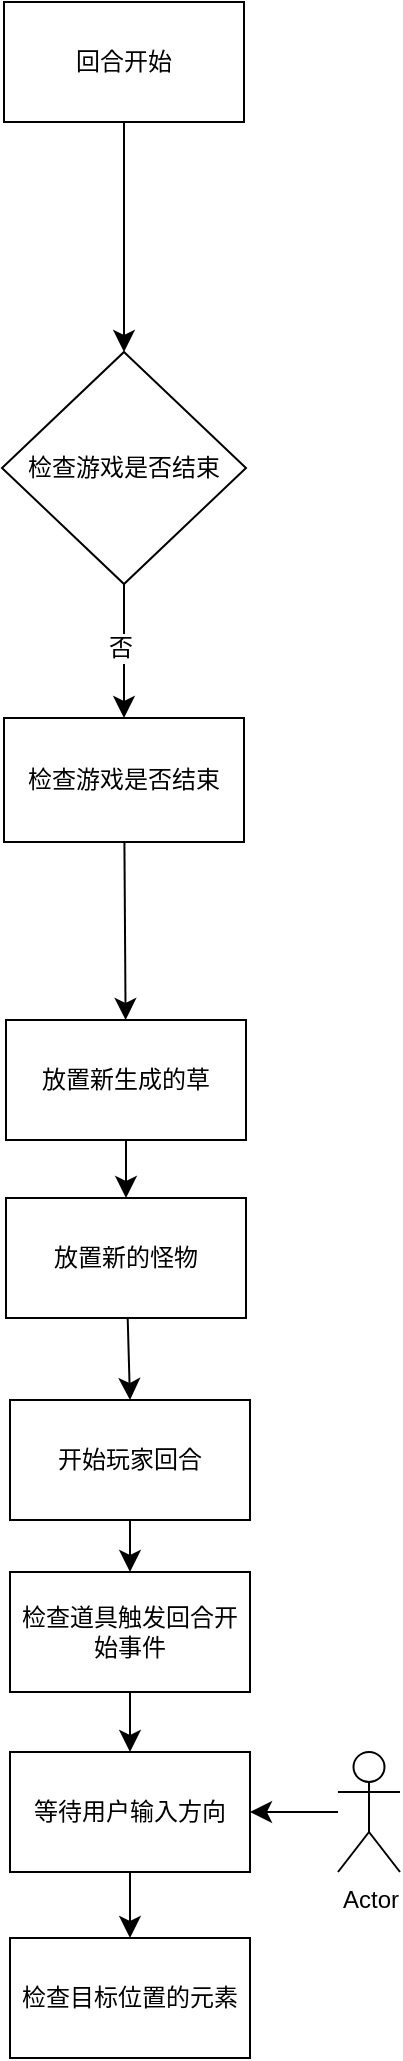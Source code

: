 <mxfile version="26.0.6">
  <diagram name="第 1 页" id="2Br9nc49Jg9WiYpjVA3y">
    <mxGraphModel dx="1434" dy="1188" grid="0" gridSize="10" guides="1" tooltips="1" connect="1" arrows="1" fold="1" page="0" pageScale="1" pageWidth="827" pageHeight="1169" math="0" shadow="0">
      <root>
        <mxCell id="0" />
        <mxCell id="1" parent="0" />
        <mxCell id="PevXTQub8zok8tY5BlQt-7" style="edgeStyle=none;curved=1;rounded=0;orthogonalLoop=1;jettySize=auto;html=1;entryX=0.5;entryY=0;entryDx=0;entryDy=0;fontSize=12;startSize=8;endSize=8;" parent="1" source="PevXTQub8zok8tY5BlQt-1" target="PevXTQub8zok8tY5BlQt-5" edge="1">
          <mxGeometry relative="1" as="geometry" />
        </mxCell>
        <mxCell id="PevXTQub8zok8tY5BlQt-1" value="回合开始" style="whiteSpace=wrap;html=1;" parent="1" vertex="1">
          <mxGeometry x="140" y="-96" width="120" height="60" as="geometry" />
        </mxCell>
        <mxCell id="PevXTQub8zok8tY5BlQt-11" style="edgeStyle=none;curved=1;rounded=0;orthogonalLoop=1;jettySize=auto;html=1;fontSize=12;startSize=8;endSize=8;" parent="1" source="PevXTQub8zok8tY5BlQt-2" target="PevXTQub8zok8tY5BlQt-3" edge="1">
          <mxGeometry relative="1" as="geometry" />
        </mxCell>
        <mxCell id="PevXTQub8zok8tY5BlQt-2" value="检查游戏是否结束" style="whiteSpace=wrap;html=1;" parent="1" vertex="1">
          <mxGeometry x="140" y="262" width="120" height="62" as="geometry" />
        </mxCell>
        <mxCell id="PevXTQub8zok8tY5BlQt-12" style="edgeStyle=none;curved=1;rounded=0;orthogonalLoop=1;jettySize=auto;html=1;fontSize=12;startSize=8;endSize=8;" parent="1" source="PevXTQub8zok8tY5BlQt-3" target="PevXTQub8zok8tY5BlQt-4" edge="1">
          <mxGeometry relative="1" as="geometry" />
        </mxCell>
        <mxCell id="PevXTQub8zok8tY5BlQt-3" value="放置新生成的草" style="whiteSpace=wrap;html=1;" parent="1" vertex="1">
          <mxGeometry x="141" y="413" width="120" height="60" as="geometry" />
        </mxCell>
        <mxCell id="wRGz6e7Im5JX6txt7jcM-1" style="edgeStyle=none;curved=1;rounded=0;orthogonalLoop=1;jettySize=auto;html=1;entryX=0.5;entryY=0;entryDx=0;entryDy=0;fontSize=12;startSize=8;endSize=8;" edge="1" parent="1" source="PevXTQub8zok8tY5BlQt-4" target="PevXTQub8zok8tY5BlQt-13">
          <mxGeometry relative="1" as="geometry" />
        </mxCell>
        <mxCell id="PevXTQub8zok8tY5BlQt-4" value="放置新的怪物" style="whiteSpace=wrap;html=1;" parent="1" vertex="1">
          <mxGeometry x="141" y="502" width="120" height="60" as="geometry" />
        </mxCell>
        <UserObject label="" tooltip="否" id="PevXTQub8zok8tY5BlQt-8">
          <mxCell style="edgeStyle=none;curved=1;rounded=0;orthogonalLoop=1;jettySize=auto;html=1;entryX=0.5;entryY=0;entryDx=0;entryDy=0;fontSize=12;startSize=8;endSize=8;" parent="1" source="PevXTQub8zok8tY5BlQt-5" target="PevXTQub8zok8tY5BlQt-2" edge="1">
            <mxGeometry relative="1" as="geometry" />
          </mxCell>
        </UserObject>
        <mxCell id="PevXTQub8zok8tY5BlQt-10" value="否" style="edgeLabel;html=1;align=center;verticalAlign=middle;resizable=0;points=[];fontSize=12;" parent="PevXTQub8zok8tY5BlQt-8" vertex="1" connectable="0">
          <mxGeometry x="-0.052" y="-2" relative="1" as="geometry">
            <mxPoint as="offset" />
          </mxGeometry>
        </mxCell>
        <mxCell id="PevXTQub8zok8tY5BlQt-5" value="检查游戏是否结束" style="rhombus;whiteSpace=wrap;html=1;" parent="1" vertex="1">
          <mxGeometry x="139" y="79" width="122" height="116" as="geometry" />
        </mxCell>
        <mxCell id="wRGz6e7Im5JX6txt7jcM-2" style="edgeStyle=none;curved=1;rounded=0;orthogonalLoop=1;jettySize=auto;html=1;entryX=0.5;entryY=0;entryDx=0;entryDy=0;fontSize=12;startSize=8;endSize=8;" edge="1" parent="1" source="PevXTQub8zok8tY5BlQt-13" target="PevXTQub8zok8tY5BlQt-14">
          <mxGeometry relative="1" as="geometry" />
        </mxCell>
        <mxCell id="PevXTQub8zok8tY5BlQt-13" value="开始玩家回合" style="whiteSpace=wrap;html=1;" parent="1" vertex="1">
          <mxGeometry x="143" y="603" width="120" height="60" as="geometry" />
        </mxCell>
        <mxCell id="wRGz6e7Im5JX6txt7jcM-3" style="edgeStyle=none;curved=1;rounded=0;orthogonalLoop=1;jettySize=auto;html=1;entryX=0.5;entryY=0;entryDx=0;entryDy=0;fontSize=12;startSize=8;endSize=8;" edge="1" parent="1" source="PevXTQub8zok8tY5BlQt-14" target="PevXTQub8zok8tY5BlQt-15">
          <mxGeometry relative="1" as="geometry" />
        </mxCell>
        <mxCell id="PevXTQub8zok8tY5BlQt-14" value="检查道具触发回合开始事件" style="whiteSpace=wrap;html=1;" parent="1" vertex="1">
          <mxGeometry x="143" y="689" width="120" height="60" as="geometry" />
        </mxCell>
        <mxCell id="wRGz6e7Im5JX6txt7jcM-4" style="edgeStyle=none;curved=1;rounded=0;orthogonalLoop=1;jettySize=auto;html=1;entryX=0.5;entryY=0;entryDx=0;entryDy=0;fontSize=12;startSize=8;endSize=8;" edge="1" parent="1" source="PevXTQub8zok8tY5BlQt-15" target="PevXTQub8zok8tY5BlQt-20">
          <mxGeometry relative="1" as="geometry" />
        </mxCell>
        <mxCell id="PevXTQub8zok8tY5BlQt-15" value="等待用户输入方向" style="whiteSpace=wrap;html=1;" parent="1" vertex="1">
          <mxGeometry x="143" y="779" width="120" height="60" as="geometry" />
        </mxCell>
        <mxCell id="PevXTQub8zok8tY5BlQt-19" style="edgeStyle=none;curved=1;rounded=0;orthogonalLoop=1;jettySize=auto;html=1;entryX=1;entryY=0.5;entryDx=0;entryDy=0;fontSize=12;startSize=8;endSize=8;" parent="1" source="PevXTQub8zok8tY5BlQt-18" target="PevXTQub8zok8tY5BlQt-15" edge="1">
          <mxGeometry relative="1" as="geometry" />
        </mxCell>
        <mxCell id="PevXTQub8zok8tY5BlQt-18" value="Actor" style="shape=umlActor;verticalLabelPosition=bottom;verticalAlign=top;html=1;outlineConnect=0;" parent="1" vertex="1">
          <mxGeometry x="307" y="779" width="31" height="60" as="geometry" />
        </mxCell>
        <mxCell id="PevXTQub8zok8tY5BlQt-20" value="检查目标位置的元素" style="whiteSpace=wrap;html=1;" parent="1" vertex="1">
          <mxGeometry x="143" y="872" width="120" height="60" as="geometry" />
        </mxCell>
      </root>
    </mxGraphModel>
  </diagram>
</mxfile>

